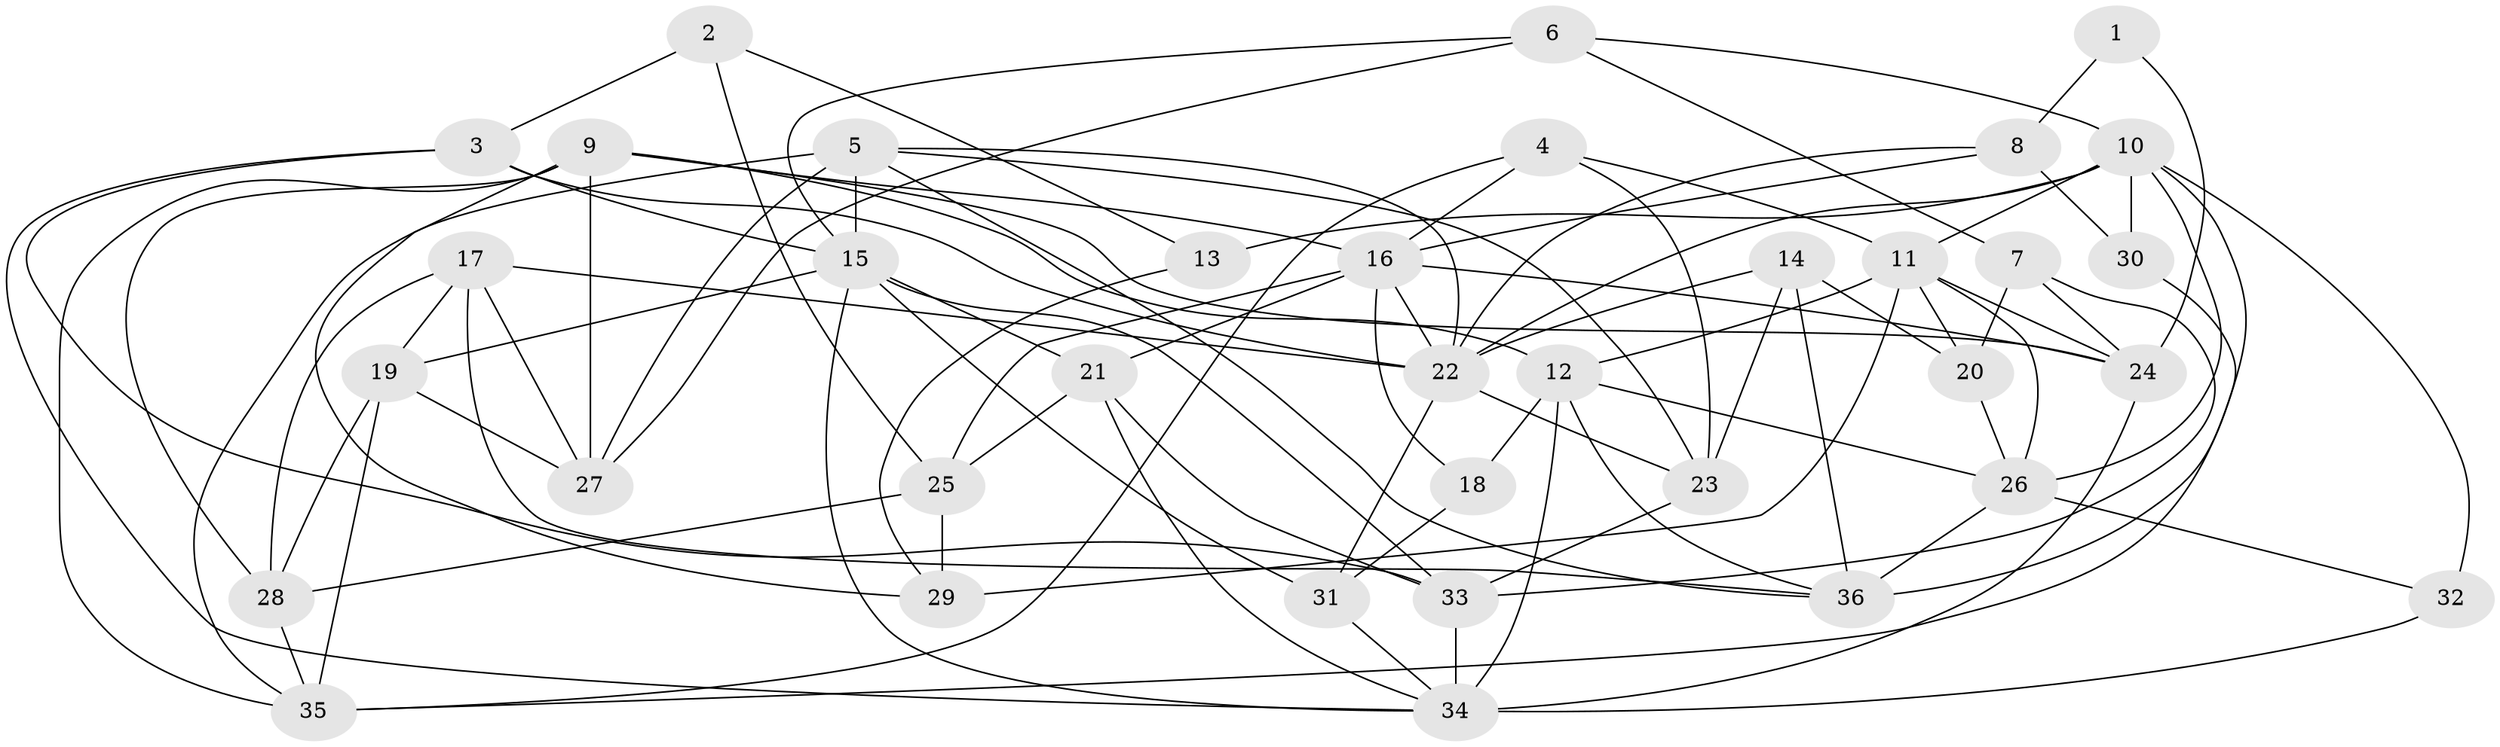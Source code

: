 // original degree distribution, {3: 0.2777777777777778, 4: 0.3333333333333333, 2: 0.08333333333333333, 5: 0.19444444444444445, 6: 0.08333333333333333, 7: 0.027777777777777776}
// Generated by graph-tools (version 1.1) at 2025/02/03/09/25 03:02:14]
// undirected, 36 vertices, 93 edges
graph export_dot {
graph [start="1"]
  node [color=gray90,style=filled];
  1;
  2;
  3;
  4;
  5;
  6;
  7;
  8;
  9;
  10;
  11;
  12;
  13;
  14;
  15;
  16;
  17;
  18;
  19;
  20;
  21;
  22;
  23;
  24;
  25;
  26;
  27;
  28;
  29;
  30;
  31;
  32;
  33;
  34;
  35;
  36;
  1 -- 8 [weight=1.0];
  1 -- 24 [weight=1.0];
  2 -- 3 [weight=1.0];
  2 -- 13 [weight=1.0];
  2 -- 25 [weight=1.0];
  3 -- 15 [weight=1.0];
  3 -- 22 [weight=1.0];
  3 -- 33 [weight=1.0];
  3 -- 34 [weight=1.0];
  4 -- 11 [weight=1.0];
  4 -- 16 [weight=1.0];
  4 -- 23 [weight=1.0];
  4 -- 35 [weight=1.0];
  5 -- 15 [weight=1.0];
  5 -- 22 [weight=1.0];
  5 -- 23 [weight=1.0];
  5 -- 27 [weight=1.0];
  5 -- 35 [weight=1.0];
  5 -- 36 [weight=1.0];
  6 -- 7 [weight=1.0];
  6 -- 10 [weight=1.0];
  6 -- 15 [weight=1.0];
  6 -- 27 [weight=1.0];
  7 -- 20 [weight=1.0];
  7 -- 24 [weight=1.0];
  7 -- 33 [weight=2.0];
  8 -- 16 [weight=1.0];
  8 -- 22 [weight=1.0];
  8 -- 30 [weight=2.0];
  9 -- 12 [weight=1.0];
  9 -- 16 [weight=1.0];
  9 -- 24 [weight=1.0];
  9 -- 27 [weight=1.0];
  9 -- 28 [weight=1.0];
  9 -- 29 [weight=1.0];
  9 -- 35 [weight=2.0];
  10 -- 11 [weight=1.0];
  10 -- 13 [weight=1.0];
  10 -- 22 [weight=1.0];
  10 -- 26 [weight=1.0];
  10 -- 30 [weight=1.0];
  10 -- 32 [weight=1.0];
  10 -- 36 [weight=3.0];
  11 -- 12 [weight=1.0];
  11 -- 20 [weight=1.0];
  11 -- 24 [weight=1.0];
  11 -- 26 [weight=1.0];
  11 -- 29 [weight=2.0];
  12 -- 18 [weight=1.0];
  12 -- 26 [weight=1.0];
  12 -- 34 [weight=2.0];
  12 -- 36 [weight=1.0];
  13 -- 29 [weight=1.0];
  14 -- 20 [weight=1.0];
  14 -- 22 [weight=1.0];
  14 -- 23 [weight=1.0];
  14 -- 36 [weight=2.0];
  15 -- 19 [weight=1.0];
  15 -- 21 [weight=1.0];
  15 -- 31 [weight=1.0];
  15 -- 33 [weight=1.0];
  15 -- 34 [weight=1.0];
  16 -- 18 [weight=2.0];
  16 -- 21 [weight=2.0];
  16 -- 22 [weight=1.0];
  16 -- 24 [weight=1.0];
  16 -- 25 [weight=1.0];
  17 -- 19 [weight=1.0];
  17 -- 22 [weight=1.0];
  17 -- 27 [weight=1.0];
  17 -- 28 [weight=1.0];
  17 -- 36 [weight=1.0];
  18 -- 31 [weight=1.0];
  19 -- 27 [weight=1.0];
  19 -- 28 [weight=1.0];
  19 -- 35 [weight=1.0];
  20 -- 26 [weight=1.0];
  21 -- 25 [weight=1.0];
  21 -- 33 [weight=1.0];
  21 -- 34 [weight=1.0];
  22 -- 23 [weight=1.0];
  22 -- 31 [weight=2.0];
  23 -- 33 [weight=1.0];
  24 -- 34 [weight=1.0];
  25 -- 28 [weight=1.0];
  25 -- 29 [weight=1.0];
  26 -- 32 [weight=1.0];
  26 -- 36 [weight=1.0];
  28 -- 35 [weight=1.0];
  30 -- 35 [weight=2.0];
  31 -- 34 [weight=1.0];
  32 -- 34 [weight=1.0];
  33 -- 34 [weight=1.0];
}
